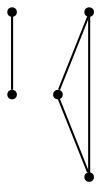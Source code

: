 graph {
  node [shape=point,comment="{\"directed\":false,\"doi\":\"10.1007/978-3-030-04414-5_29\",\"figure\":\"1 (1)\"}"]

  v0 [pos="1395.6515000823765,1658.4352246929675"]
  v1 [pos="1340.4010500666932,1572.4174919880952"]
  v2 [pos="1452.2480215180983,1517.5934383421181"]
  v3 [pos="1185.538866814111,1517.5934383421181"]
  v4 [pos="1318.8934441661047,1717.6228528474849"]

  v3 -- v4 [id="-2",pos="1185.538866814111,1517.5934383421181 1318.8934441661047,1717.6228528474849 1318.8934441661047,1717.6228528474849 1318.8934441661047,1717.6228528474849"]
  v1 -- v0 [id="-3",pos="1340.4010500666932,1572.4174919880952 1360.9272746804868,1610.7052704864311 1389.7191540157148,1634.199980765891 1395.6515000823765,1658.4352246929675"]
  v2 -- v3 [id="-5",pos="1452.2480215180983,1517.5934383421181 1185.538866814111,1517.5934383421181 1185.538866814111,1517.5934383421181 1185.538866814111,1517.5934383421181"]
  v4 -- v2 [id="-6",pos="1318.8934441661047,1717.6228528474849 1452.2480215180983,1517.5934383421181 1452.2480215180983,1517.5934383421181 1452.2480215180983,1517.5934383421181"]
}